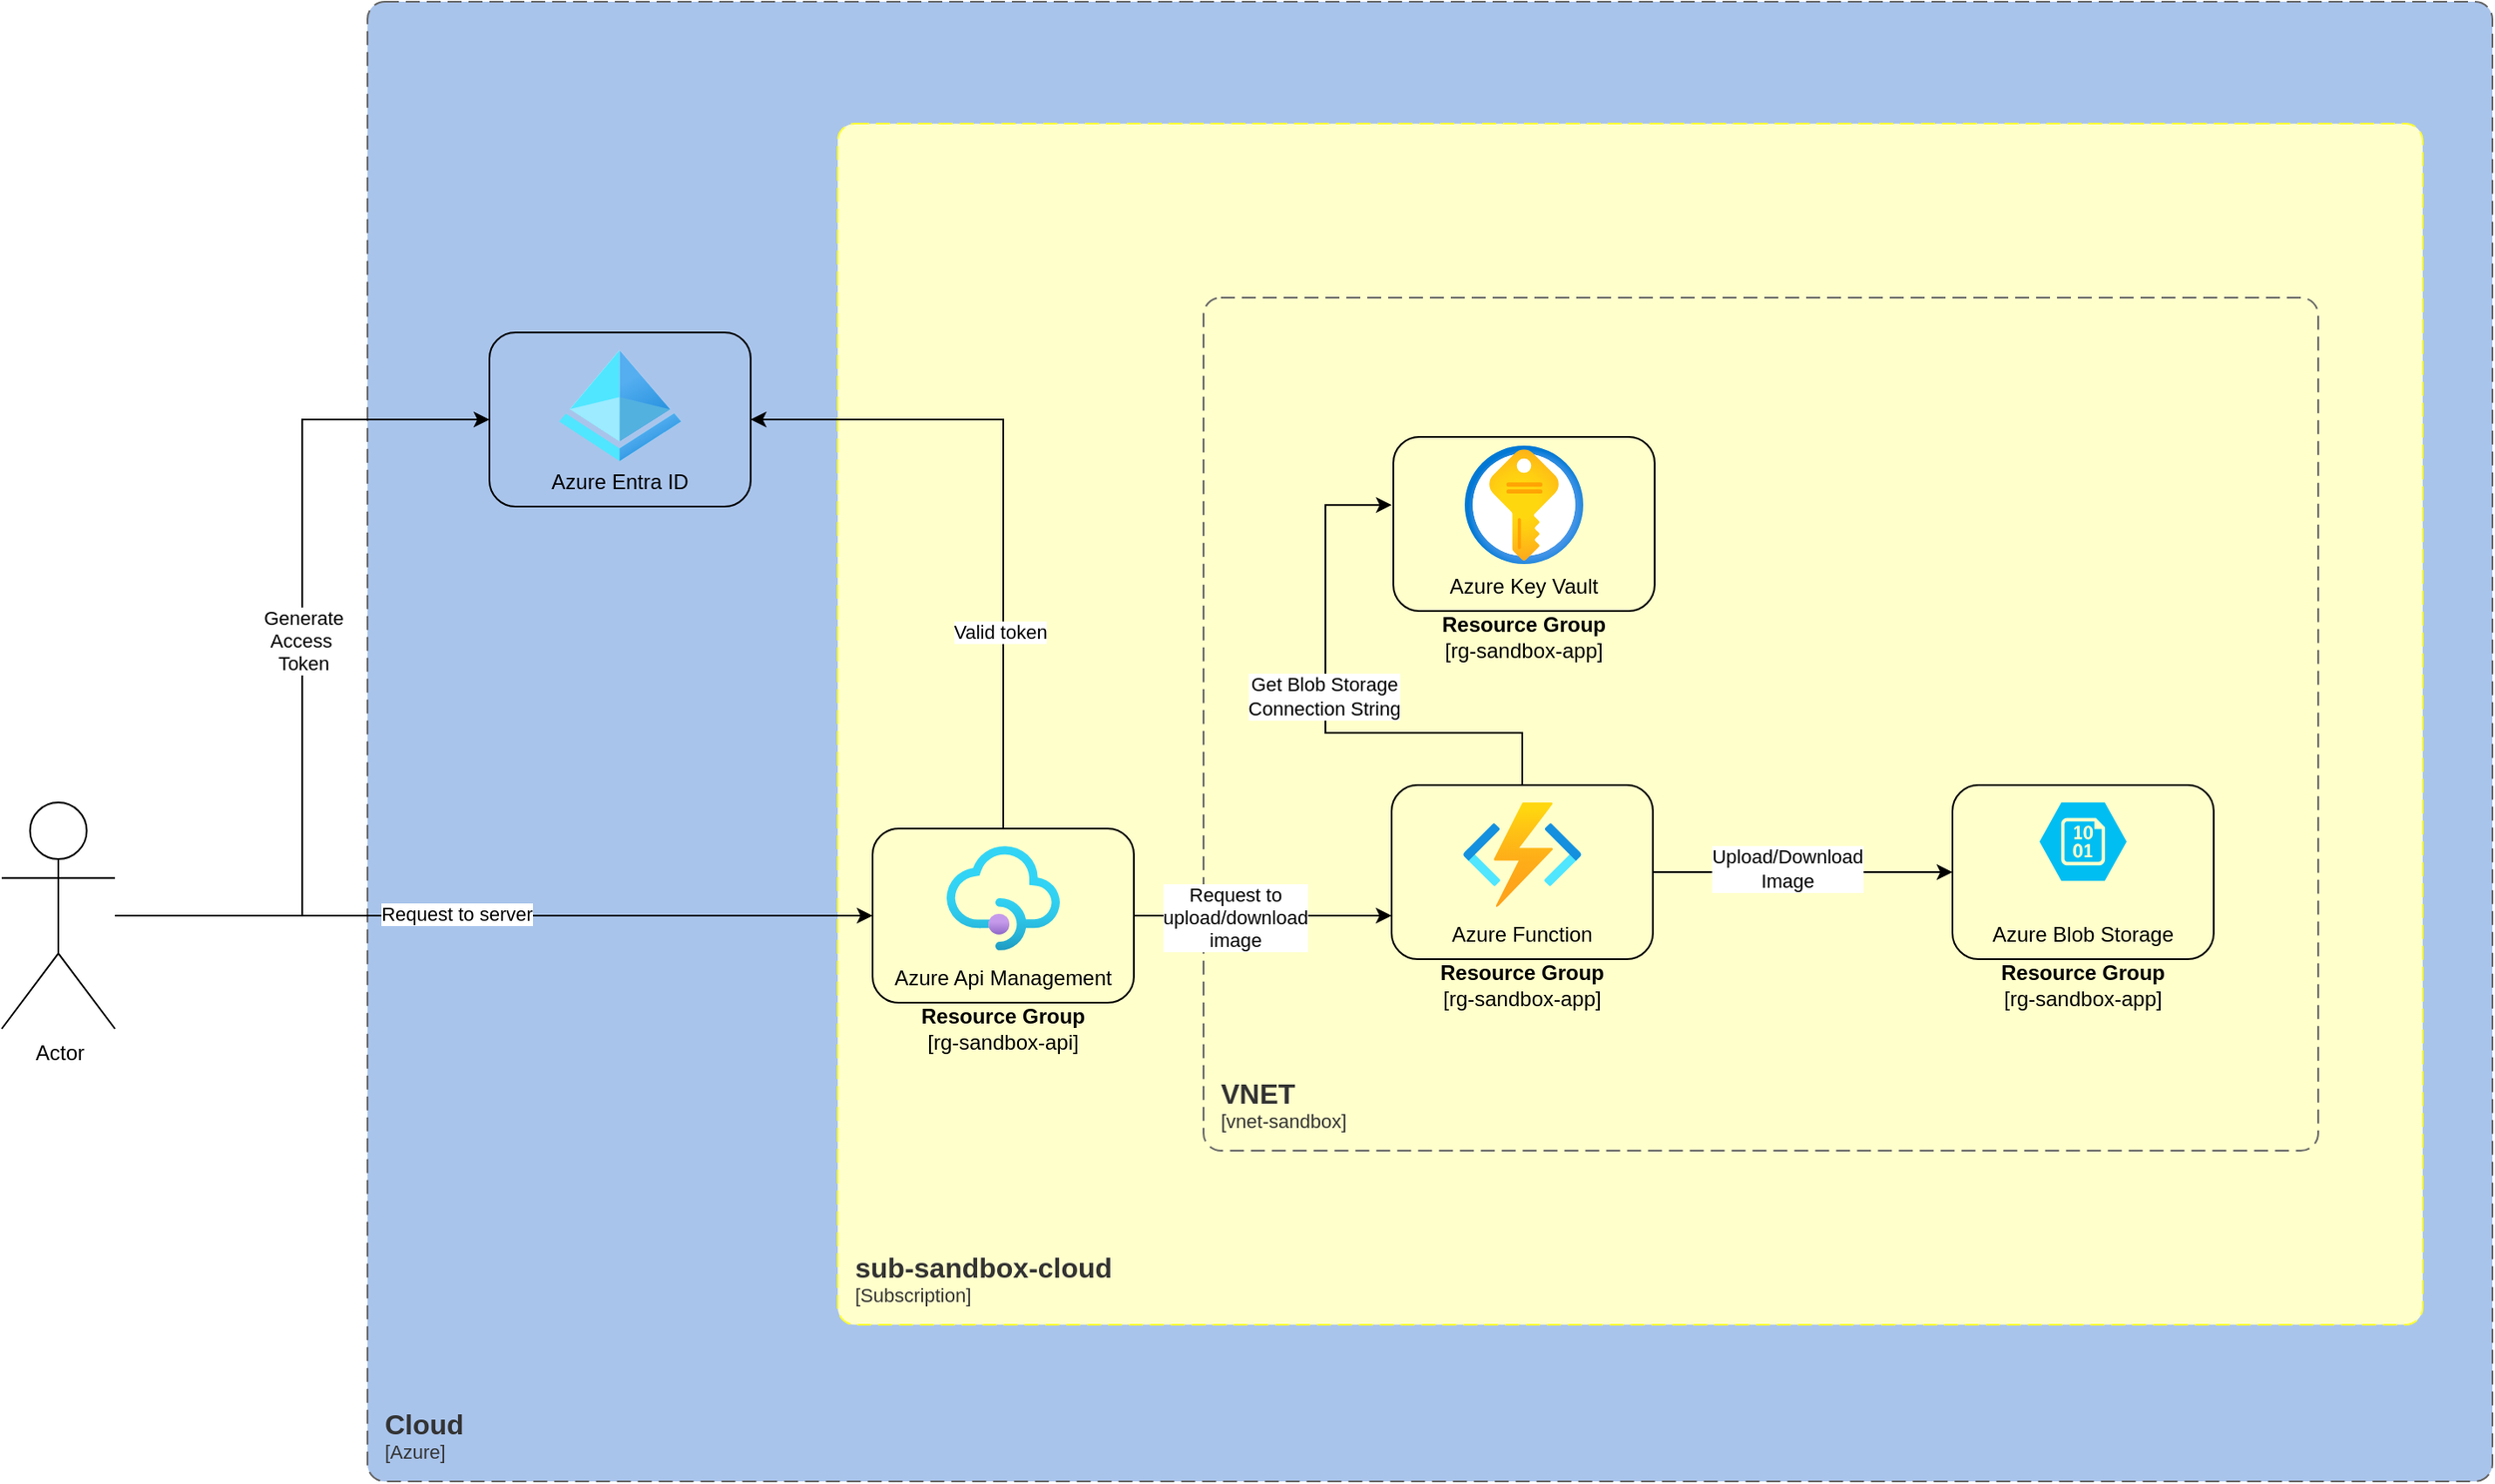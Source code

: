 <mxfile version="27.0.5">
  <diagram name="Página-1" id="gpNOYjVd6HxU8vN9J9q5">
    <mxGraphModel dx="2505" dy="2168" grid="1" gridSize="10" guides="1" tooltips="1" connect="1" arrows="1" fold="1" page="1" pageScale="1" pageWidth="827" pageHeight="1169" math="0" shadow="0">
      <root>
        <mxCell id="0" />
        <mxCell id="1" parent="0" />
        <object placeholders="1" c4Name="Cloud" c4Type="" c4Application="Azure" label="&lt;font style=&quot;font-size: 16px&quot;&gt;&lt;b&gt;&lt;div style=&quot;text-align: left&quot;&gt;%c4Name%&lt;/div&gt;&lt;/b&gt;&lt;/font&gt;&lt;div style=&quot;text-align: left&quot;&gt;[%c4Application%]&lt;/div&gt;" id="YXVcPwX8FtpRiKQenqQ3-1">
          <mxCell style="rounded=1;fontSize=11;whiteSpace=wrap;html=1;dashed=1;arcSize=20;fillColor=#A9C4EB;strokeColor=#666666;fontColor=#333333;labelBackgroundColor=none;align=left;verticalAlign=bottom;labelBorderColor=none;spacingTop=0;spacing=10;dashPattern=8 4;metaEdit=1;rotatable=0;perimeter=rectanglePerimeter;noLabel=0;labelPadding=0;allowArrows=0;connectable=0;expand=0;recursiveResize=0;editable=1;pointerEvents=0;absoluteArcSize=1;points=[[0.25,0,0],[0.5,0,0],[0.75,0,0],[1,0.25,0],[1,0.5,0],[1,0.75,0],[0.75,1,0],[0.5,1,0],[0.25,1,0],[0,0.75,0],[0,0.5,0],[0,0.25,0]];" parent="1" vertex="1">
            <mxGeometry x="-250" y="-210" width="1220" height="850" as="geometry" />
          </mxCell>
        </object>
        <object placeholders="1" c4Name="sub-sandbox-cloud" c4Type="" c4Application="Subscription" label="&lt;font style=&quot;font-size: 16px&quot;&gt;&lt;b&gt;&lt;div style=&quot;text-align: left&quot;&gt;%c4Name%&lt;/div&gt;&lt;/b&gt;&lt;/font&gt;&lt;div style=&quot;text-align: left&quot;&gt;[%c4Application%]&lt;/div&gt;" id="YXVcPwX8FtpRiKQenqQ3-2">
          <mxCell style="rounded=1;fontSize=11;whiteSpace=wrap;html=1;dashed=1;arcSize=20;fillColor=#FFFFCC;strokeColor=#FFFF31;fontColor=#333333;labelBackgroundColor=none;align=left;verticalAlign=bottom;labelBorderColor=none;spacingTop=0;spacing=10;dashPattern=8 4;metaEdit=1;rotatable=0;perimeter=rectanglePerimeter;noLabel=0;labelPadding=0;allowArrows=0;connectable=0;expand=0;recursiveResize=0;editable=1;pointerEvents=0;absoluteArcSize=1;points=[[0.25,0,0],[0.5,0,0],[0.75,0,0],[1,0.25,0],[1,0.5,0],[1,0.75,0],[0.75,1,0],[0.5,1,0],[0.25,1,0],[0,0.75,0],[0,0.5,0],[0,0.25,0]];" parent="1" vertex="1">
            <mxGeometry x="20" y="-140" width="910" height="690" as="geometry" />
          </mxCell>
        </object>
        <object placeholders="1" c4Name="VNET" c4Type="" c4Application="vnet-sandbox" label="&lt;font style=&quot;font-size: 16px&quot;&gt;&lt;b&gt;&lt;div style=&quot;text-align: left&quot;&gt;%c4Name%&lt;/div&gt;&lt;/b&gt;&lt;/font&gt;&lt;div style=&quot;text-align: left&quot;&gt;[%c4Application%]&lt;/div&gt;" id="YXVcPwX8FtpRiKQenqQ3-5">
          <mxCell style="rounded=1;fontSize=11;whiteSpace=wrap;html=1;dashed=1;arcSize=20;fillColor=none;strokeColor=#666666;fontColor=#333333;labelBackgroundColor=none;align=left;verticalAlign=bottom;labelBorderColor=none;spacingTop=0;spacing=10;dashPattern=8 4;metaEdit=1;rotatable=0;perimeter=rectanglePerimeter;noLabel=0;labelPadding=0;allowArrows=0;connectable=0;expand=0;recursiveResize=0;editable=1;pointerEvents=0;absoluteArcSize=1;points=[[0.25,0,0],[0.5,0,0],[0.75,0,0],[1,0.25,0],[1,0.5,0],[1,0.75,0],[0.75,1,0],[0.5,1,0],[0.25,1,0],[0,0.75,0],[0,0.5,0],[0,0.25,0]];" parent="1" vertex="1">
            <mxGeometry x="230" y="-40" width="640" height="490" as="geometry" />
          </mxCell>
        </object>
        <mxCell id="fhZvTXo2q_ykCYD8lwFD-10" value="" style="group" parent="1" vertex="1" connectable="0">
          <mxGeometry x="338" y="240" width="150" height="130" as="geometry" />
        </mxCell>
        <mxCell id="fhZvTXo2q_ykCYD8lwFD-1" value="&lt;br&gt;&lt;br&gt;&lt;br&gt;&lt;br&gt;&lt;br&gt;Azure Function" style="rounded=1;whiteSpace=wrap;html=1;fillColor=none;" parent="fhZvTXo2q_ykCYD8lwFD-10" vertex="1">
          <mxGeometry width="150" height="100" as="geometry" />
        </mxCell>
        <mxCell id="fhZvTXo2q_ykCYD8lwFD-2" value="" style="image;aspect=fixed;html=1;points=[];align=center;fontSize=12;image=img/lib/azure2/compute/Function_Apps.svg;" parent="fhZvTXo2q_ykCYD8lwFD-10" vertex="1">
          <mxGeometry x="41" y="10" width="68" height="60" as="geometry" />
        </mxCell>
        <mxCell id="fhZvTXo2q_ykCYD8lwFD-9" value="&lt;b&gt;Resource Group&lt;/b&gt;&lt;br&gt;[rg-sandbox&lt;font style=&quot;color: rgb(0, 0, 0);&quot;&gt;-&lt;span style=&quot;background-color: transparent;&quot;&gt;app]&lt;/span&gt;&lt;/font&gt;" style="text;html=1;align=center;verticalAlign=middle;whiteSpace=wrap;rounded=0;fontColor=#000000;" parent="fhZvTXo2q_ykCYD8lwFD-10" vertex="1">
          <mxGeometry x="15" y="100" width="120" height="30" as="geometry" />
        </mxCell>
        <mxCell id="fhZvTXo2q_ykCYD8lwFD-11" value="" style="group" parent="1" vertex="1" connectable="0">
          <mxGeometry x="339" y="40" width="150" height="130" as="geometry" />
        </mxCell>
        <mxCell id="fhZvTXo2q_ykCYD8lwFD-12" value="&lt;br&gt;&lt;br&gt;&lt;br&gt;&lt;br&gt;&lt;br&gt;Azure Key Vault" style="rounded=1;whiteSpace=wrap;html=1;fillColor=none;" parent="fhZvTXo2q_ykCYD8lwFD-11" vertex="1">
          <mxGeometry width="150" height="100" as="geometry" />
        </mxCell>
        <mxCell id="fhZvTXo2q_ykCYD8lwFD-14" value="&lt;b&gt;Resource Group&lt;/b&gt;&lt;br&gt;[rg-sandbox&lt;font style=&quot;color: rgb(0, 0, 0);&quot;&gt;-&lt;span style=&quot;background-color: transparent;&quot;&gt;app]&lt;/span&gt;&lt;/font&gt;" style="text;html=1;align=center;verticalAlign=middle;whiteSpace=wrap;rounded=0;fontColor=#000000;" parent="fhZvTXo2q_ykCYD8lwFD-11" vertex="1">
          <mxGeometry x="15" y="100" width="120" height="30" as="geometry" />
        </mxCell>
        <mxCell id="fhZvTXo2q_ykCYD8lwFD-15" value="" style="image;aspect=fixed;html=1;points=[];align=center;fontSize=12;image=img/lib/azure2/security/Key_Vaults.svg;" parent="fhZvTXo2q_ykCYD8lwFD-11" vertex="1">
          <mxGeometry x="41" y="5" width="68" height="68" as="geometry" />
        </mxCell>
        <mxCell id="fhZvTXo2q_ykCYD8lwFD-16" style="edgeStyle=orthogonalEdgeStyle;rounded=0;orthogonalLoop=1;jettySize=auto;html=1;exitX=0.5;exitY=0;exitDx=0;exitDy=0;entryX=-0.006;entryY=0.391;entryDx=0;entryDy=0;entryPerimeter=0;" parent="1" source="fhZvTXo2q_ykCYD8lwFD-1" target="fhZvTXo2q_ykCYD8lwFD-12" edge="1">
          <mxGeometry relative="1" as="geometry">
            <Array as="points">
              <mxPoint x="413" y="210" />
              <mxPoint x="300" y="210" />
              <mxPoint x="300" y="79" />
            </Array>
          </mxGeometry>
        </mxCell>
        <mxCell id="fhZvTXo2q_ykCYD8lwFD-32" value="Get Blob Storage&lt;br&gt;Connection String" style="edgeLabel;html=1;align=center;verticalAlign=middle;resizable=0;points=[];" parent="fhZvTXo2q_ykCYD8lwFD-16" vertex="1" connectable="0">
          <mxGeometry x="0.05" y="1" relative="1" as="geometry">
            <mxPoint as="offset" />
          </mxGeometry>
        </mxCell>
        <mxCell id="fhZvTXo2q_ykCYD8lwFD-17" value="" style="group" parent="1" vertex="1" connectable="0">
          <mxGeometry x="660" y="240" width="150" height="130" as="geometry" />
        </mxCell>
        <mxCell id="fhZvTXo2q_ykCYD8lwFD-18" value="&lt;br&gt;&lt;br&gt;&lt;br&gt;&lt;br&gt;&lt;br&gt;Azure Blob Storage" style="rounded=1;whiteSpace=wrap;html=1;fillColor=none;" parent="fhZvTXo2q_ykCYD8lwFD-17" vertex="1">
          <mxGeometry width="150" height="100" as="geometry" />
        </mxCell>
        <mxCell id="fhZvTXo2q_ykCYD8lwFD-20" value="&lt;b&gt;Resource Group&lt;/b&gt;&lt;br&gt;[rg-sandbox&lt;font style=&quot;color: rgb(0, 0, 0);&quot;&gt;-&lt;span style=&quot;background-color: transparent;&quot;&gt;app]&lt;/span&gt;&lt;/font&gt;" style="text;html=1;align=center;verticalAlign=middle;whiteSpace=wrap;rounded=0;fontColor=#000000;" parent="fhZvTXo2q_ykCYD8lwFD-17" vertex="1">
          <mxGeometry x="15" y="100" width="120" height="30" as="geometry" />
        </mxCell>
        <mxCell id="fhZvTXo2q_ykCYD8lwFD-21" value="" style="verticalLabelPosition=bottom;html=1;verticalAlign=top;align=center;strokeColor=none;fillColor=#00BEF2;shape=mxgraph.azure.storage_blob;" parent="fhZvTXo2q_ykCYD8lwFD-17" vertex="1">
          <mxGeometry x="50" y="10" width="50" height="45" as="geometry" />
        </mxCell>
        <mxCell id="fhZvTXo2q_ykCYD8lwFD-22" style="edgeStyle=orthogonalEdgeStyle;rounded=0;orthogonalLoop=1;jettySize=auto;html=1;" parent="1" source="fhZvTXo2q_ykCYD8lwFD-1" target="fhZvTXo2q_ykCYD8lwFD-18" edge="1">
          <mxGeometry relative="1" as="geometry" />
        </mxCell>
        <mxCell id="fhZvTXo2q_ykCYD8lwFD-33" value="Upload/Download&lt;br&gt;Image" style="edgeLabel;html=1;align=center;verticalAlign=middle;resizable=0;points=[];" parent="fhZvTXo2q_ykCYD8lwFD-22" vertex="1" connectable="0">
          <mxGeometry x="-0.104" y="2" relative="1" as="geometry">
            <mxPoint as="offset" />
          </mxGeometry>
        </mxCell>
        <mxCell id="fhZvTXo2q_ykCYD8lwFD-23" value="" style="group" parent="1" vertex="1" connectable="0">
          <mxGeometry x="40" y="265" width="150" height="130" as="geometry" />
        </mxCell>
        <mxCell id="fhZvTXo2q_ykCYD8lwFD-24" value="&lt;br&gt;&lt;br&gt;&lt;br&gt;&lt;br&gt;&lt;br&gt;Azure Api Management" style="rounded=1;whiteSpace=wrap;html=1;fillColor=none;" parent="fhZvTXo2q_ykCYD8lwFD-23" vertex="1">
          <mxGeometry width="150" height="100" as="geometry" />
        </mxCell>
        <mxCell id="fhZvTXo2q_ykCYD8lwFD-26" value="&lt;b&gt;Resource Group&lt;/b&gt;&lt;br&gt;[rg-sandbox&lt;font style=&quot;color: rgb(0, 0, 0);&quot;&gt;-&lt;span style=&quot;background-color: transparent;&quot;&gt;api]&lt;/span&gt;&lt;/font&gt;" style="text;html=1;align=center;verticalAlign=middle;whiteSpace=wrap;rounded=0;fontColor=#000000;" parent="fhZvTXo2q_ykCYD8lwFD-23" vertex="1">
          <mxGeometry x="15" y="100" width="120" height="30" as="geometry" />
        </mxCell>
        <mxCell id="fhZvTXo2q_ykCYD8lwFD-27" value="" style="image;aspect=fixed;html=1;points=[];align=center;fontSize=12;image=img/lib/azure2/app_services/API_Management_Services.svg;" parent="fhZvTXo2q_ykCYD8lwFD-23" vertex="1">
          <mxGeometry x="42.5" y="10" width="65" height="60" as="geometry" />
        </mxCell>
        <mxCell id="fhZvTXo2q_ykCYD8lwFD-28" style="edgeStyle=orthogonalEdgeStyle;rounded=0;orthogonalLoop=1;jettySize=auto;html=1;entryX=0;entryY=0.75;entryDx=0;entryDy=0;" parent="1" source="fhZvTXo2q_ykCYD8lwFD-24" target="fhZvTXo2q_ykCYD8lwFD-1" edge="1">
          <mxGeometry relative="1" as="geometry" />
        </mxCell>
        <mxCell id="fhZvTXo2q_ykCYD8lwFD-34" value="Request to&lt;br&gt;upload/download&lt;br&gt;image" style="edgeLabel;html=1;align=center;verticalAlign=middle;resizable=0;points=[];" parent="fhZvTXo2q_ykCYD8lwFD-28" vertex="1" connectable="0">
          <mxGeometry x="-0.222" y="-1" relative="1" as="geometry">
            <mxPoint as="offset" />
          </mxGeometry>
        </mxCell>
        <mxCell id="fhZvTXo2q_ykCYD8lwFD-35" style="edgeStyle=orthogonalEdgeStyle;rounded=0;orthogonalLoop=1;jettySize=auto;html=1;" parent="1" source="fhZvTXo2q_ykCYD8lwFD-30" target="fhZvTXo2q_ykCYD8lwFD-24" edge="1">
          <mxGeometry relative="1" as="geometry" />
        </mxCell>
        <mxCell id="fhZvTXo2q_ykCYD8lwFD-36" value="Request to server" style="edgeLabel;html=1;align=center;verticalAlign=middle;resizable=0;points=[];" parent="fhZvTXo2q_ykCYD8lwFD-35" vertex="1" connectable="0">
          <mxGeometry x="-0.1" y="1" relative="1" as="geometry">
            <mxPoint as="offset" />
          </mxGeometry>
        </mxCell>
        <mxCell id="bUyZ0G3NqPNx5TDDWZqh-1" style="edgeStyle=orthogonalEdgeStyle;rounded=0;orthogonalLoop=1;jettySize=auto;html=1;entryX=0;entryY=0.5;entryDx=0;entryDy=0;" edge="1" parent="1" source="fhZvTXo2q_ykCYD8lwFD-30" target="7yqf-h_1w94d-ijL40_c-2">
          <mxGeometry relative="1" as="geometry" />
        </mxCell>
        <mxCell id="bUyZ0G3NqPNx5TDDWZqh-2" value="Generate&lt;br&gt;Access&amp;nbsp;&lt;br&gt;Token" style="edgeLabel;html=1;align=center;verticalAlign=middle;resizable=0;points=[];" vertex="1" connectable="0" parent="bUyZ0G3NqPNx5TDDWZqh-1">
          <mxGeometry x="0.064" relative="1" as="geometry">
            <mxPoint as="offset" />
          </mxGeometry>
        </mxCell>
        <mxCell id="fhZvTXo2q_ykCYD8lwFD-30" value="Actor" style="shape=umlActor;verticalLabelPosition=bottom;verticalAlign=top;html=1;outlineConnect=0;" parent="1" vertex="1">
          <mxGeometry x="-460" y="250" width="65" height="130" as="geometry" />
        </mxCell>
        <mxCell id="7yqf-h_1w94d-ijL40_c-1" value="" style="group" parent="1" vertex="1" connectable="0">
          <mxGeometry x="-180" y="-20" width="150" height="130" as="geometry" />
        </mxCell>
        <mxCell id="7yqf-h_1w94d-ijL40_c-2" value="&lt;br&gt;&lt;br&gt;&lt;br&gt;&lt;br&gt;&lt;br&gt;Azure Entra ID" style="rounded=1;whiteSpace=wrap;html=1;fillColor=none;" parent="7yqf-h_1w94d-ijL40_c-1" vertex="1">
          <mxGeometry width="150" height="100" as="geometry" />
        </mxCell>
        <mxCell id="7yqf-h_1w94d-ijL40_c-5" value="" style="image;aspect=fixed;html=1;points=[];align=center;fontSize=12;image=img/lib/azure2/identity/Azure_Active_Directory.svg;" parent="7yqf-h_1w94d-ijL40_c-1" vertex="1">
          <mxGeometry x="40" y="10" width="70" height="64" as="geometry" />
        </mxCell>
        <mxCell id="bUyZ0G3NqPNx5TDDWZqh-5" style="edgeStyle=orthogonalEdgeStyle;rounded=0;orthogonalLoop=1;jettySize=auto;html=1;exitX=0.5;exitY=0;exitDx=0;exitDy=0;entryX=1;entryY=0.5;entryDx=0;entryDy=0;" edge="1" parent="1" source="fhZvTXo2q_ykCYD8lwFD-24" target="7yqf-h_1w94d-ijL40_c-2">
          <mxGeometry relative="1" as="geometry" />
        </mxCell>
        <mxCell id="bUyZ0G3NqPNx5TDDWZqh-6" value="Valid token" style="edgeLabel;html=1;align=center;verticalAlign=middle;resizable=0;points=[];" vertex="1" connectable="0" parent="bUyZ0G3NqPNx5TDDWZqh-5">
          <mxGeometry x="-0.402" y="2" relative="1" as="geometry">
            <mxPoint as="offset" />
          </mxGeometry>
        </mxCell>
      </root>
    </mxGraphModel>
  </diagram>
</mxfile>
